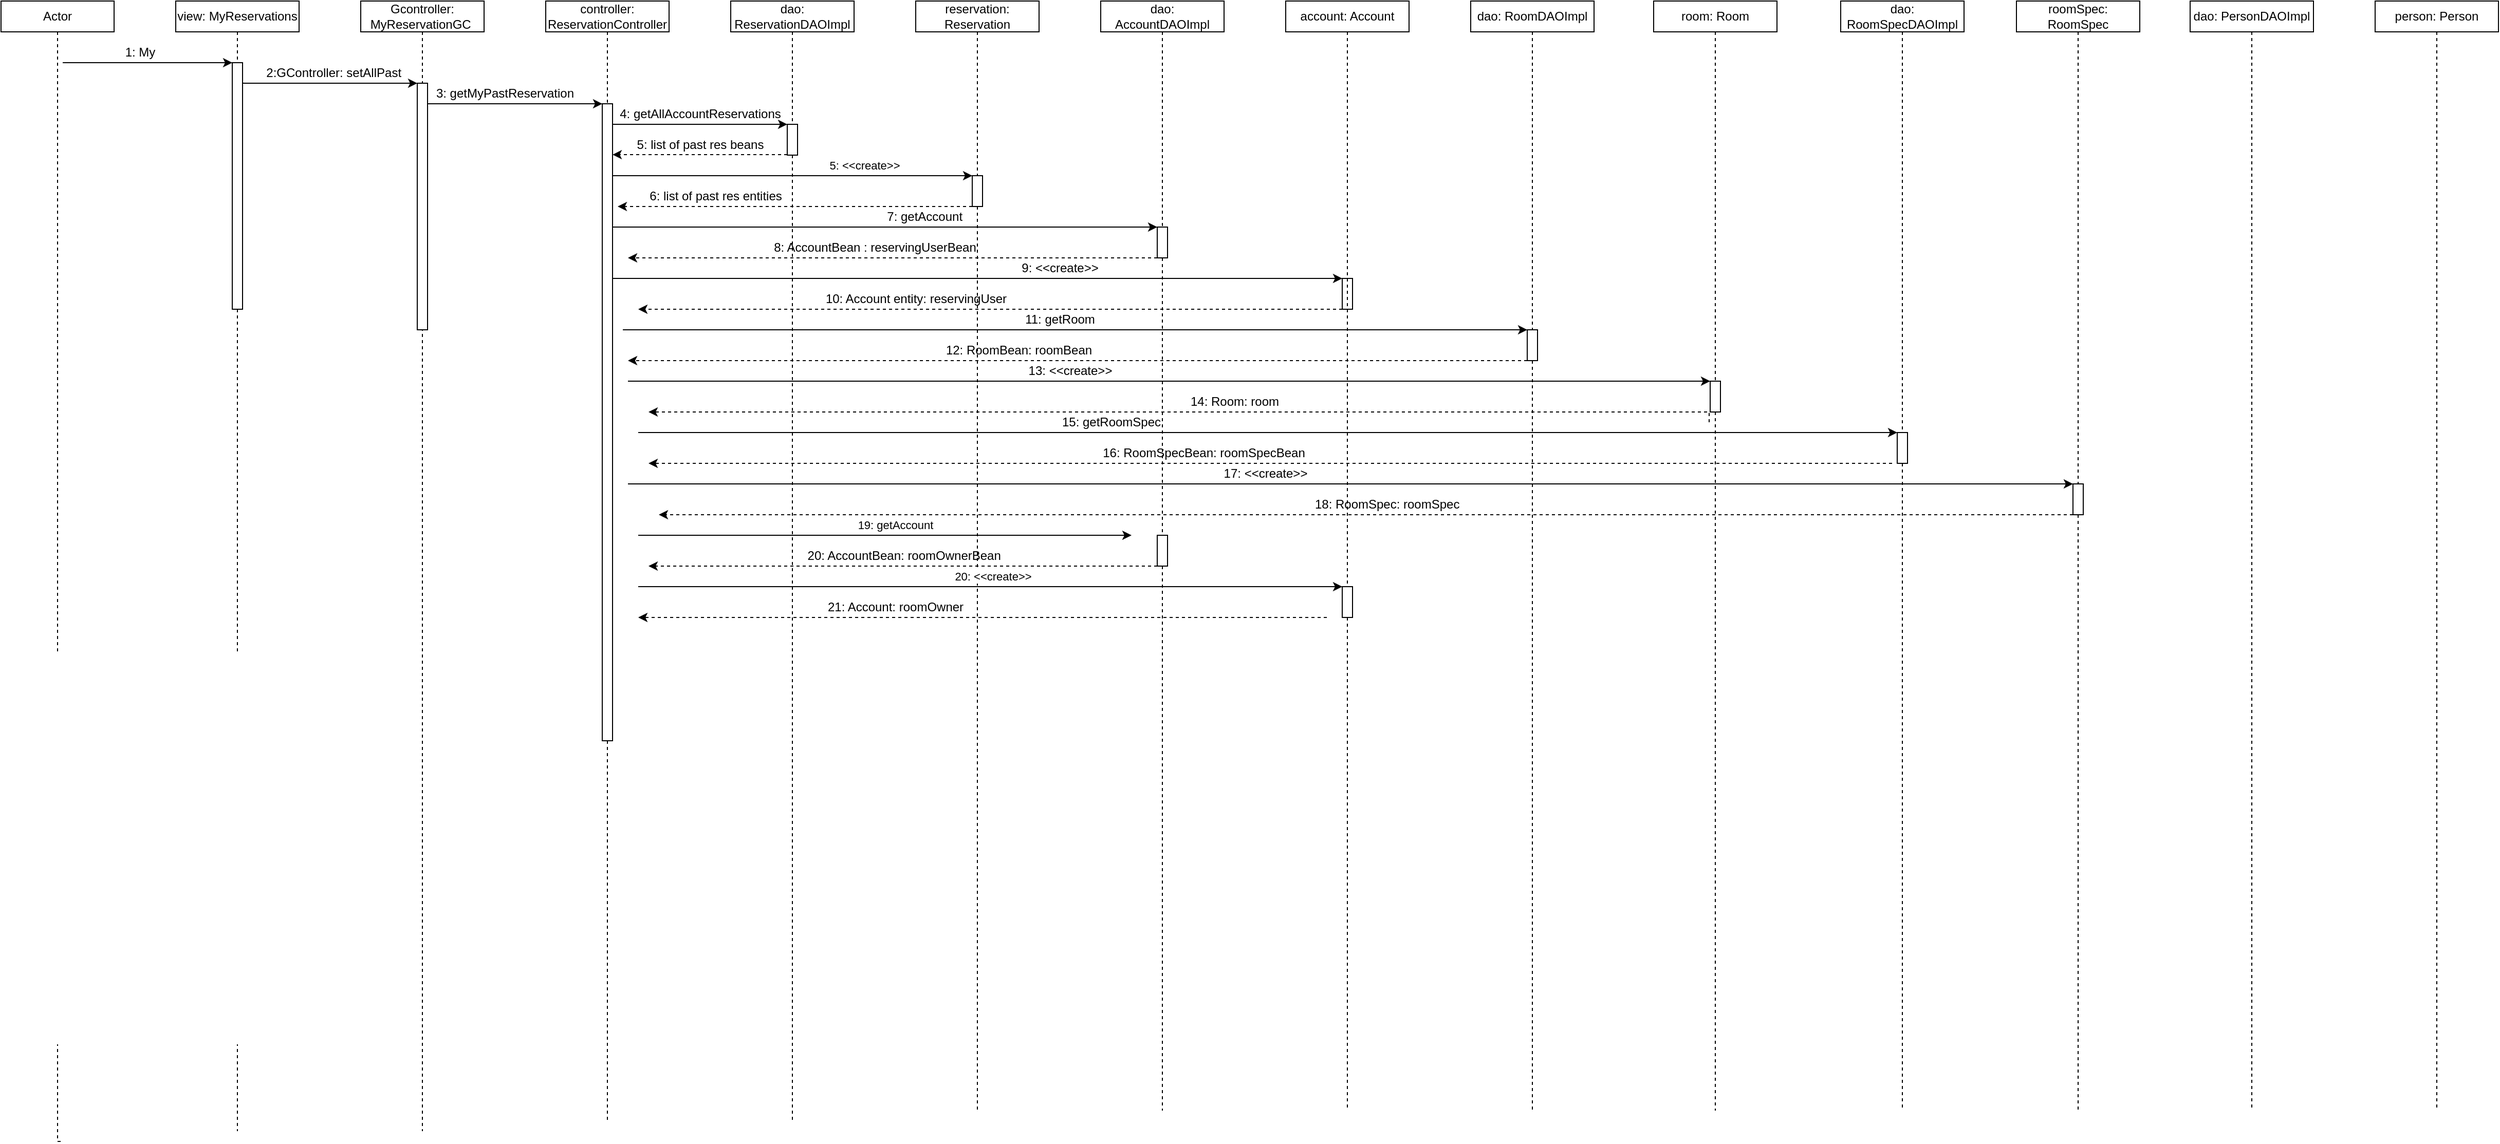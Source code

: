 <mxfile version="14.3.0" type="github">
  <diagram id="UIl6maEpT-ETIeLg9DOF" name="Page-1">
    <mxGraphModel dx="1776" dy="922" grid="1" gridSize="10" guides="1" tooltips="1" connect="1" arrows="1" fold="1" page="1" pageScale="1" pageWidth="827" pageHeight="1169" math="0" shadow="0">
      <root>
        <mxCell id="0" />
        <mxCell id="1" parent="0" />
        <mxCell id="njHftQt_05gtDWMgDomF-2" style="edgeStyle=orthogonalEdgeStyle;rounded=0;orthogonalLoop=1;jettySize=auto;html=1;endArrow=none;endFill=0;dashed=1;" edge="1" parent="1" source="njHftQt_05gtDWMgDomF-1">
          <mxGeometry relative="1" as="geometry">
            <mxPoint x="100" y="1150" as="targetPoint" />
            <Array as="points">
              <mxPoint x="95" y="1150" />
            </Array>
          </mxGeometry>
        </mxCell>
        <mxCell id="njHftQt_05gtDWMgDomF-1" value="Actor" style="rounded=0;whiteSpace=wrap;html=1;" vertex="1" parent="1">
          <mxGeometry x="40" y="40" width="110" height="30" as="geometry" />
        </mxCell>
        <mxCell id="njHftQt_05gtDWMgDomF-16" style="edgeStyle=orthogonalEdgeStyle;rounded=0;orthogonalLoop=1;jettySize=auto;html=1;dashed=1;endArrow=none;endFill=0;" edge="1" parent="1" source="njHftQt_05gtDWMgDomF-3">
          <mxGeometry relative="1" as="geometry">
            <mxPoint x="270" y="1140" as="targetPoint" />
            <Array as="points">
              <mxPoint x="270" y="1140" />
            </Array>
          </mxGeometry>
        </mxCell>
        <mxCell id="njHftQt_05gtDWMgDomF-3" value="view: MyReservations" style="rounded=0;whiteSpace=wrap;html=1;" vertex="1" parent="1">
          <mxGeometry x="210" y="40" width="120" height="30" as="geometry" />
        </mxCell>
        <mxCell id="njHftQt_05gtDWMgDomF-17" style="edgeStyle=orthogonalEdgeStyle;rounded=0;orthogonalLoop=1;jettySize=auto;html=1;dashed=1;endArrow=none;endFill=0;" edge="1" parent="1" source="njHftQt_05gtDWMgDomF-4">
          <mxGeometry relative="1" as="geometry">
            <mxPoint x="450.0" y="1140" as="targetPoint" />
          </mxGeometry>
        </mxCell>
        <mxCell id="njHftQt_05gtDWMgDomF-4" value="Gcontroller: MyReservationGC&amp;nbsp;" style="rounded=0;whiteSpace=wrap;html=1;" vertex="1" parent="1">
          <mxGeometry x="390" y="40" width="120" height="30" as="geometry" />
        </mxCell>
        <mxCell id="njHftQt_05gtDWMgDomF-18" style="edgeStyle=orthogonalEdgeStyle;rounded=0;orthogonalLoop=1;jettySize=auto;html=1;dashed=1;endArrow=none;endFill=0;" edge="1" parent="1" source="njHftQt_05gtDWMgDomF-35">
          <mxGeometry relative="1" as="geometry">
            <mxPoint x="630.0" y="1130" as="targetPoint" />
          </mxGeometry>
        </mxCell>
        <mxCell id="njHftQt_05gtDWMgDomF-5" value="controller: ReservationController" style="rounded=0;whiteSpace=wrap;html=1;" vertex="1" parent="1">
          <mxGeometry x="570" y="40" width="120" height="30" as="geometry" />
        </mxCell>
        <mxCell id="njHftQt_05gtDWMgDomF-19" style="edgeStyle=orthogonalEdgeStyle;rounded=0;orthogonalLoop=1;jettySize=auto;html=1;dashed=1;endArrow=none;endFill=0;" edge="1" parent="1" source="njHftQt_05gtDWMgDomF-39">
          <mxGeometry relative="1" as="geometry">
            <mxPoint x="810" y="1130" as="targetPoint" />
          </mxGeometry>
        </mxCell>
        <mxCell id="njHftQt_05gtDWMgDomF-52" value="5: &amp;lt;&amp;lt;create&amp;gt;&amp;gt;" style="edgeLabel;html=1;align=center;verticalAlign=middle;resizable=0;points=[];" vertex="1" connectable="0" parent="njHftQt_05gtDWMgDomF-19">
          <mxGeometry x="-0.969" y="1" relative="1" as="geometry">
            <mxPoint x="69" y="-4.76" as="offset" />
          </mxGeometry>
        </mxCell>
        <mxCell id="njHftQt_05gtDWMgDomF-6" value="dao: ReservationDAOImpl" style="rounded=0;whiteSpace=wrap;html=1;" vertex="1" parent="1">
          <mxGeometry x="750" y="40" width="120" height="30" as="geometry" />
        </mxCell>
        <mxCell id="njHftQt_05gtDWMgDomF-21" style="edgeStyle=orthogonalEdgeStyle;rounded=0;orthogonalLoop=1;jettySize=auto;html=1;dashed=1;endArrow=none;endFill=0;" edge="1" parent="1" source="njHftQt_05gtDWMgDomF-94">
          <mxGeometry relative="1" as="geometry">
            <mxPoint x="1170" y="1120" as="targetPoint" />
          </mxGeometry>
        </mxCell>
        <mxCell id="njHftQt_05gtDWMgDomF-7" value="dao: AccountDAOImpl" style="rounded=0;whiteSpace=wrap;html=1;" vertex="1" parent="1">
          <mxGeometry x="1110" y="40" width="120" height="30" as="geometry" />
        </mxCell>
        <mxCell id="njHftQt_05gtDWMgDomF-25" style="edgeStyle=orthogonalEdgeStyle;rounded=0;orthogonalLoop=1;jettySize=auto;html=1;dashed=1;endArrow=none;endFill=0;" edge="1" parent="1" source="njHftQt_05gtDWMgDomF-68">
          <mxGeometry relative="1" as="geometry">
            <mxPoint x="1530" y="1120" as="targetPoint" />
          </mxGeometry>
        </mxCell>
        <mxCell id="njHftQt_05gtDWMgDomF-8" value="dao: RoomDAOImpl" style="rounded=0;whiteSpace=wrap;html=1;" vertex="1" parent="1">
          <mxGeometry x="1470" y="40" width="120" height="30" as="geometry" />
        </mxCell>
        <mxCell id="njHftQt_05gtDWMgDomF-27" style="edgeStyle=orthogonalEdgeStyle;rounded=0;orthogonalLoop=1;jettySize=auto;html=1;dashed=1;endArrow=none;endFill=0;" edge="1" parent="1" source="njHftQt_05gtDWMgDomF-80">
          <mxGeometry relative="1" as="geometry">
            <mxPoint x="1890" y="1120" as="targetPoint" />
          </mxGeometry>
        </mxCell>
        <mxCell id="njHftQt_05gtDWMgDomF-9" value="dao: RoomSpecDAOImpl" style="rounded=0;whiteSpace=wrap;html=1;" vertex="1" parent="1">
          <mxGeometry x="1830" y="40" width="120" height="30" as="geometry" />
        </mxCell>
        <mxCell id="njHftQt_05gtDWMgDomF-23" style="edgeStyle=orthogonalEdgeStyle;rounded=0;orthogonalLoop=1;jettySize=auto;html=1;dashed=1;endArrow=none;endFill=0;" edge="1" parent="1" source="njHftQt_05gtDWMgDomF-10">
          <mxGeometry relative="1" as="geometry">
            <mxPoint x="2230" y="1120" as="targetPoint" />
          </mxGeometry>
        </mxCell>
        <mxCell id="njHftQt_05gtDWMgDomF-10" value="dao: PersonDAOImpl" style="rounded=0;whiteSpace=wrap;html=1;" vertex="1" parent="1">
          <mxGeometry x="2170" y="40" width="120" height="30" as="geometry" />
        </mxCell>
        <mxCell id="njHftQt_05gtDWMgDomF-22" style="edgeStyle=orthogonalEdgeStyle;rounded=0;orthogonalLoop=1;jettySize=auto;html=1;dashed=1;endArrow=none;endFill=0;" edge="1" parent="1" source="njHftQt_05gtDWMgDomF-101">
          <mxGeometry relative="1" as="geometry">
            <mxPoint x="1350" y="1120" as="targetPoint" />
          </mxGeometry>
        </mxCell>
        <mxCell id="njHftQt_05gtDWMgDomF-11" value="account: Account" style="rounded=0;whiteSpace=wrap;html=1;" vertex="1" parent="1">
          <mxGeometry x="1290" y="40" width="120" height="30" as="geometry" />
        </mxCell>
        <mxCell id="njHftQt_05gtDWMgDomF-24" style="edgeStyle=orthogonalEdgeStyle;rounded=0;orthogonalLoop=1;jettySize=auto;html=1;dashed=1;endArrow=none;endFill=0;" edge="1" parent="1" source="njHftQt_05gtDWMgDomF-12">
          <mxGeometry relative="1" as="geometry">
            <mxPoint x="2410" y="1120" as="targetPoint" />
          </mxGeometry>
        </mxCell>
        <mxCell id="njHftQt_05gtDWMgDomF-12" value="person: Person" style="rounded=0;whiteSpace=wrap;html=1;" vertex="1" parent="1">
          <mxGeometry x="2350" y="40" width="120" height="30" as="geometry" />
        </mxCell>
        <mxCell id="njHftQt_05gtDWMgDomF-26" style="edgeStyle=orthogonalEdgeStyle;rounded=0;orthogonalLoop=1;jettySize=auto;html=1;dashed=1;endArrow=none;endFill=0;" edge="1" parent="1" source="njHftQt_05gtDWMgDomF-72">
          <mxGeometry relative="1" as="geometry">
            <mxPoint x="1708" y="1120" as="targetPoint" />
          </mxGeometry>
        </mxCell>
        <mxCell id="njHftQt_05gtDWMgDomF-13" value="room: Room" style="rounded=0;whiteSpace=wrap;html=1;" vertex="1" parent="1">
          <mxGeometry x="1648" y="40" width="120" height="30" as="geometry" />
        </mxCell>
        <mxCell id="njHftQt_05gtDWMgDomF-28" style="edgeStyle=orthogonalEdgeStyle;rounded=0;orthogonalLoop=1;jettySize=auto;html=1;dashed=1;endArrow=none;endFill=0;" edge="1" parent="1" source="njHftQt_05gtDWMgDomF-84">
          <mxGeometry relative="1" as="geometry">
            <mxPoint x="2061.0" y="1120" as="targetPoint" />
          </mxGeometry>
        </mxCell>
        <mxCell id="njHftQt_05gtDWMgDomF-14" value="roomSpec: RoomSpec" style="rounded=0;whiteSpace=wrap;html=1;" vertex="1" parent="1">
          <mxGeometry x="2001" y="40" width="120" height="30" as="geometry" />
        </mxCell>
        <mxCell id="njHftQt_05gtDWMgDomF-20" style="edgeStyle=orthogonalEdgeStyle;rounded=0;orthogonalLoop=1;jettySize=auto;html=1;dashed=1;endArrow=none;endFill=0;" edge="1" parent="1" source="njHftQt_05gtDWMgDomF-45">
          <mxGeometry relative="1" as="geometry">
            <mxPoint x="990" y="1121.633" as="targetPoint" />
          </mxGeometry>
        </mxCell>
        <mxCell id="njHftQt_05gtDWMgDomF-15" value="reservation: Reservation" style="rounded=0;whiteSpace=wrap;html=1;" vertex="1" parent="1">
          <mxGeometry x="930" y="40" width="120" height="30" as="geometry" />
        </mxCell>
        <mxCell id="njHftQt_05gtDWMgDomF-30" style="edgeStyle=orthogonalEdgeStyle;rounded=0;orthogonalLoop=1;jettySize=auto;html=1;exitX=0;exitY=1;exitDx=0;exitDy=0;endArrow=classic;endFill=1;entryX=0;entryY=1;entryDx=0;entryDy=0;" edge="1" parent="1" target="njHftQt_05gtDWMgDomF-29">
          <mxGeometry relative="1" as="geometry">
            <mxPoint x="100" y="100" as="sourcePoint" />
            <Array as="points">
              <mxPoint x="220" y="100" />
              <mxPoint x="220" y="100" />
            </Array>
          </mxGeometry>
        </mxCell>
        <mxCell id="njHftQt_05gtDWMgDomF-29" value="" style="rounded=0;whiteSpace=wrap;html=1;direction=south;" vertex="1" parent="1">
          <mxGeometry x="265" y="100" width="10" height="240" as="geometry" />
        </mxCell>
        <mxCell id="njHftQt_05gtDWMgDomF-31" value="1: My" style="text;html=1;align=center;verticalAlign=middle;resizable=0;points=[];autosize=1;" vertex="1" parent="1">
          <mxGeometry x="155" y="80" width="40" height="20" as="geometry" />
        </mxCell>
        <mxCell id="njHftQt_05gtDWMgDomF-32" value="" style="rounded=0;whiteSpace=wrap;html=1;direction=south;" vertex="1" parent="1">
          <mxGeometry x="445" y="120" width="10" height="240" as="geometry" />
        </mxCell>
        <mxCell id="njHftQt_05gtDWMgDomF-33" style="edgeStyle=orthogonalEdgeStyle;rounded=0;orthogonalLoop=1;jettySize=auto;html=1;endArrow=classic;endFill=1;entryX=0;entryY=1;entryDx=0;entryDy=0;exitX=0.079;exitY=-0.005;exitDx=0;exitDy=0;exitPerimeter=0;" edge="1" parent="1" source="njHftQt_05gtDWMgDomF-29" target="njHftQt_05gtDWMgDomF-32">
          <mxGeometry relative="1" as="geometry">
            <mxPoint x="440" y="120.0" as="targetPoint" />
            <mxPoint x="280" y="120" as="sourcePoint" />
            <Array as="points">
              <mxPoint x="275" y="120" />
            </Array>
          </mxGeometry>
        </mxCell>
        <mxCell id="njHftQt_05gtDWMgDomF-34" value="2:GController: setAllPast&amp;nbsp;" style="text;html=1;align=center;verticalAlign=middle;resizable=0;points=[];autosize=1;" vertex="1" parent="1">
          <mxGeometry x="290" y="100" width="150" height="20" as="geometry" />
        </mxCell>
        <mxCell id="njHftQt_05gtDWMgDomF-44" style="edgeStyle=orthogonalEdgeStyle;rounded=0;orthogonalLoop=1;jettySize=auto;html=1;exitX=0.292;exitY=0.008;exitDx=0;exitDy=0;endArrow=classic;endFill=1;entryX=0;entryY=1;entryDx=0;entryDy=0;exitPerimeter=0;" edge="1" parent="1" source="njHftQt_05gtDWMgDomF-35" target="njHftQt_05gtDWMgDomF-45">
          <mxGeometry relative="1" as="geometry">
            <mxPoint x="980" y="200" as="targetPoint" />
            <Array as="points">
              <mxPoint x="910" y="210" />
              <mxPoint x="910" y="210" />
            </Array>
          </mxGeometry>
        </mxCell>
        <mxCell id="njHftQt_05gtDWMgDomF-56" style="edgeStyle=orthogonalEdgeStyle;rounded=0;orthogonalLoop=1;jettySize=auto;html=1;endArrow=classic;endFill=1;entryX=0;entryY=1;entryDx=0;entryDy=0;" edge="1" parent="1" source="njHftQt_05gtDWMgDomF-35" target="njHftQt_05gtDWMgDomF-57">
          <mxGeometry relative="1" as="geometry">
            <mxPoint x="1150" y="260" as="targetPoint" />
            <Array as="points">
              <mxPoint x="1040" y="260" />
              <mxPoint x="1040" y="260" />
            </Array>
          </mxGeometry>
        </mxCell>
        <mxCell id="njHftQt_05gtDWMgDomF-35" value="" style="rounded=0;whiteSpace=wrap;html=1;direction=south;" vertex="1" parent="1">
          <mxGeometry x="625" y="140" width="10" height="620" as="geometry" />
        </mxCell>
        <mxCell id="njHftQt_05gtDWMgDomF-36" style="edgeStyle=orthogonalEdgeStyle;rounded=0;orthogonalLoop=1;jettySize=auto;html=1;dashed=1;endArrow=none;endFill=0;" edge="1" parent="1" source="njHftQt_05gtDWMgDomF-5" target="njHftQt_05gtDWMgDomF-35">
          <mxGeometry relative="1" as="geometry">
            <mxPoint x="630.0" y="1130" as="targetPoint" />
            <mxPoint x="630.0" y="70" as="sourcePoint" />
          </mxGeometry>
        </mxCell>
        <mxCell id="njHftQt_05gtDWMgDomF-37" style="edgeStyle=orthogonalEdgeStyle;rounded=0;orthogonalLoop=1;jettySize=auto;html=1;endArrow=classic;endFill=1;entryX=0;entryY=1;entryDx=0;entryDy=0;exitX=0.079;exitY=-0.005;exitDx=0;exitDy=0;exitPerimeter=0;" edge="1" parent="1" target="njHftQt_05gtDWMgDomF-35">
          <mxGeometry relative="1" as="geometry">
            <mxPoint x="624.95" y="141.04" as="targetPoint" />
            <mxPoint x="455.0" y="140.0" as="sourcePoint" />
            <Array as="points">
              <mxPoint x="530" y="140" />
              <mxPoint x="530" y="140" />
            </Array>
          </mxGeometry>
        </mxCell>
        <mxCell id="njHftQt_05gtDWMgDomF-38" value="3: getMyPastReservation" style="text;html=1;align=center;verticalAlign=middle;resizable=0;points=[];autosize=1;" vertex="1" parent="1">
          <mxGeometry x="455" y="120" width="150" height="20" as="geometry" />
        </mxCell>
        <mxCell id="njHftQt_05gtDWMgDomF-39" value="" style="rounded=0;whiteSpace=wrap;html=1;direction=south;" vertex="1" parent="1">
          <mxGeometry x="805" y="160" width="10" height="30" as="geometry" />
        </mxCell>
        <mxCell id="njHftQt_05gtDWMgDomF-40" style="edgeStyle=orthogonalEdgeStyle;rounded=0;orthogonalLoop=1;jettySize=auto;html=1;dashed=1;endArrow=none;endFill=0;" edge="1" parent="1" source="njHftQt_05gtDWMgDomF-6" target="njHftQt_05gtDWMgDomF-39">
          <mxGeometry relative="1" as="geometry">
            <mxPoint x="810" y="1130" as="targetPoint" />
            <mxPoint x="810" y="70" as="sourcePoint" />
          </mxGeometry>
        </mxCell>
        <mxCell id="njHftQt_05gtDWMgDomF-41" style="edgeStyle=orthogonalEdgeStyle;rounded=0;orthogonalLoop=1;jettySize=auto;html=1;endArrow=classic;endFill=1;entryX=0;entryY=1;entryDx=0;entryDy=0;exitX=0.079;exitY=-0.005;exitDx=0;exitDy=0;exitPerimeter=0;" edge="1" parent="1">
          <mxGeometry relative="1" as="geometry">
            <mxPoint x="805" y="160.0" as="targetPoint" />
            <mxPoint x="635" y="160" as="sourcePoint" />
            <Array as="points">
              <mxPoint x="710" y="160" />
              <mxPoint x="710" y="160" />
            </Array>
          </mxGeometry>
        </mxCell>
        <mxCell id="njHftQt_05gtDWMgDomF-42" value="4: getAllAccountReservations" style="text;html=1;align=center;verticalAlign=middle;resizable=0;points=[];autosize=1;" vertex="1" parent="1">
          <mxGeometry x="635" y="140" width="170" height="20" as="geometry" />
        </mxCell>
        <mxCell id="njHftQt_05gtDWMgDomF-43" style="edgeStyle=orthogonalEdgeStyle;rounded=0;orthogonalLoop=1;jettySize=auto;html=1;endArrow=classic;endFill=1;entryX=0;entryY=1;entryDx=0;entryDy=0;exitX=0.079;exitY=-0.005;exitDx=0;exitDy=0;exitPerimeter=0;dashed=1;" edge="1" parent="1">
          <mxGeometry relative="1" as="geometry">
            <mxPoint x="635" y="189.52" as="targetPoint" />
            <mxPoint x="805" y="189.52" as="sourcePoint" />
            <Array as="points">
              <mxPoint x="710" y="189.52" />
              <mxPoint x="710" y="189.52" />
            </Array>
          </mxGeometry>
        </mxCell>
        <mxCell id="njHftQt_05gtDWMgDomF-53" style="edgeStyle=orthogonalEdgeStyle;rounded=0;orthogonalLoop=1;jettySize=auto;html=1;exitX=1;exitY=1;exitDx=0;exitDy=0;endArrow=classic;endFill=1;dashed=1;" edge="1" parent="1" source="njHftQt_05gtDWMgDomF-45">
          <mxGeometry relative="1" as="geometry">
            <mxPoint x="640" y="240" as="targetPoint" />
            <Array as="points">
              <mxPoint x="660" y="240" />
            </Array>
          </mxGeometry>
        </mxCell>
        <mxCell id="njHftQt_05gtDWMgDomF-45" value="" style="rounded=0;whiteSpace=wrap;html=1;direction=south;" vertex="1" parent="1">
          <mxGeometry x="985" y="210" width="10" height="30" as="geometry" />
        </mxCell>
        <mxCell id="njHftQt_05gtDWMgDomF-46" style="edgeStyle=orthogonalEdgeStyle;rounded=0;orthogonalLoop=1;jettySize=auto;html=1;dashed=1;endArrow=none;endFill=0;" edge="1" parent="1" source="njHftQt_05gtDWMgDomF-15" target="njHftQt_05gtDWMgDomF-45">
          <mxGeometry relative="1" as="geometry">
            <mxPoint x="990" y="1121.633" as="targetPoint" />
            <mxPoint x="990" y="70" as="sourcePoint" />
          </mxGeometry>
        </mxCell>
        <mxCell id="njHftQt_05gtDWMgDomF-47" value="5: list of past res beans" style="text;html=1;align=center;verticalAlign=middle;resizable=0;points=[];autosize=1;" vertex="1" parent="1">
          <mxGeometry x="650" y="170" width="140" height="20" as="geometry" />
        </mxCell>
        <mxCell id="njHftQt_05gtDWMgDomF-55" value="6: list of past res entities" style="text;html=1;align=center;verticalAlign=middle;resizable=0;points=[];autosize=1;" vertex="1" parent="1">
          <mxGeometry x="665" y="220" width="140" height="20" as="geometry" />
        </mxCell>
        <mxCell id="njHftQt_05gtDWMgDomF-60" style="edgeStyle=orthogonalEdgeStyle;rounded=0;orthogonalLoop=1;jettySize=auto;html=1;exitX=1;exitY=1;exitDx=0;exitDy=0;dashed=1;endArrow=classic;endFill=1;" edge="1" parent="1" source="njHftQt_05gtDWMgDomF-57">
          <mxGeometry relative="1" as="geometry">
            <mxPoint x="650" y="290" as="targetPoint" />
            <Array as="points">
              <mxPoint x="900" y="290" />
            </Array>
          </mxGeometry>
        </mxCell>
        <mxCell id="njHftQt_05gtDWMgDomF-57" value="" style="rounded=0;whiteSpace=wrap;html=1;direction=south;" vertex="1" parent="1">
          <mxGeometry x="1165" y="260" width="10" height="30" as="geometry" />
        </mxCell>
        <mxCell id="njHftQt_05gtDWMgDomF-58" style="edgeStyle=orthogonalEdgeStyle;rounded=0;orthogonalLoop=1;jettySize=auto;html=1;dashed=1;endArrow=none;endFill=0;" edge="1" parent="1" source="njHftQt_05gtDWMgDomF-7" target="njHftQt_05gtDWMgDomF-57">
          <mxGeometry relative="1" as="geometry">
            <mxPoint x="1170" y="1120" as="targetPoint" />
            <mxPoint x="1170" y="70" as="sourcePoint" />
          </mxGeometry>
        </mxCell>
        <mxCell id="njHftQt_05gtDWMgDomF-59" value="7: getAccount&amp;nbsp;" style="text;html=1;align=center;verticalAlign=middle;resizable=0;points=[];autosize=1;" vertex="1" parent="1">
          <mxGeometry x="895" y="240" width="90" height="20" as="geometry" />
        </mxCell>
        <mxCell id="njHftQt_05gtDWMgDomF-61" value="8: AccountBean : reservingUserBean" style="text;html=1;align=center;verticalAlign=middle;resizable=0;points=[];autosize=1;" vertex="1" parent="1">
          <mxGeometry x="785" y="270" width="210" height="20" as="geometry" />
        </mxCell>
        <mxCell id="njHftQt_05gtDWMgDomF-62" style="edgeStyle=orthogonalEdgeStyle;rounded=0;orthogonalLoop=1;jettySize=auto;html=1;endArrow=classic;endFill=1;entryX=0;entryY=1;entryDx=0;entryDy=0;" edge="1" parent="1" target="njHftQt_05gtDWMgDomF-63">
          <mxGeometry relative="1" as="geometry">
            <mxPoint x="1340" y="310" as="targetPoint" />
            <mxPoint x="635" y="310" as="sourcePoint" />
            <Array as="points">
              <mxPoint x="1170" y="310" />
              <mxPoint x="1170" y="310" />
            </Array>
          </mxGeometry>
        </mxCell>
        <mxCell id="njHftQt_05gtDWMgDomF-63" value="" style="rounded=0;whiteSpace=wrap;html=1;direction=south;" vertex="1" parent="1">
          <mxGeometry x="1345" y="310" width="10" height="30" as="geometry" />
        </mxCell>
        <mxCell id="njHftQt_05gtDWMgDomF-64" value="9: &amp;lt;&amp;lt;create&amp;gt;&amp;gt;" style="text;html=1;align=center;verticalAlign=middle;resizable=0;points=[];autosize=1;" vertex="1" parent="1">
          <mxGeometry x="1025" y="290" width="90" height="20" as="geometry" />
        </mxCell>
        <mxCell id="njHftQt_05gtDWMgDomF-65" style="edgeStyle=orthogonalEdgeStyle;rounded=0;orthogonalLoop=1;jettySize=auto;html=1;exitX=1;exitY=1;exitDx=0;exitDy=0;dashed=1;endArrow=classic;endFill=1;" edge="1" parent="1" source="njHftQt_05gtDWMgDomF-63">
          <mxGeometry relative="1" as="geometry">
            <mxPoint x="1194.78" y="330.24" as="sourcePoint" />
            <mxPoint x="660" y="340" as="targetPoint" />
            <Array as="points">
              <mxPoint x="990" y="340" />
            </Array>
          </mxGeometry>
        </mxCell>
        <mxCell id="njHftQt_05gtDWMgDomF-66" value="10: Account entity: reservingUser" style="text;html=1;align=center;verticalAlign=middle;resizable=0;points=[];autosize=1;" vertex="1" parent="1">
          <mxGeometry x="835" y="320" width="190" height="20" as="geometry" />
        </mxCell>
        <mxCell id="njHftQt_05gtDWMgDomF-67" style="edgeStyle=orthogonalEdgeStyle;rounded=0;orthogonalLoop=1;jettySize=auto;html=1;endArrow=classic;endFill=1;entryX=0;entryY=1;entryDx=0;entryDy=0;" edge="1" parent="1" target="njHftQt_05gtDWMgDomF-68">
          <mxGeometry relative="1" as="geometry">
            <mxPoint x="1520" y="360" as="targetPoint" />
            <mxPoint x="645" y="360" as="sourcePoint" />
            <Array as="points">
              <mxPoint x="1310" y="360" />
              <mxPoint x="1310" y="360" />
            </Array>
          </mxGeometry>
        </mxCell>
        <mxCell id="njHftQt_05gtDWMgDomF-68" value="" style="rounded=0;whiteSpace=wrap;html=1;direction=south;" vertex="1" parent="1">
          <mxGeometry x="1525" y="360" width="10" height="30" as="geometry" />
        </mxCell>
        <mxCell id="njHftQt_05gtDWMgDomF-69" style="edgeStyle=orthogonalEdgeStyle;rounded=0;orthogonalLoop=1;jettySize=auto;html=1;dashed=1;endArrow=none;endFill=0;" edge="1" parent="1" source="njHftQt_05gtDWMgDomF-8" target="njHftQt_05gtDWMgDomF-68">
          <mxGeometry relative="1" as="geometry">
            <mxPoint x="1530" y="1120" as="targetPoint" />
            <mxPoint x="1530" y="70" as="sourcePoint" />
          </mxGeometry>
        </mxCell>
        <mxCell id="njHftQt_05gtDWMgDomF-70" style="edgeStyle=orthogonalEdgeStyle;rounded=0;orthogonalLoop=1;jettySize=auto;html=1;exitX=1;exitY=1;exitDx=0;exitDy=0;dashed=1;endArrow=classic;endFill=1;" edge="1" parent="1" source="njHftQt_05gtDWMgDomF-68">
          <mxGeometry relative="1" as="geometry">
            <mxPoint x="1512.5" y="390" as="sourcePoint" />
            <mxPoint x="650" y="390" as="targetPoint" />
            <Array as="points">
              <mxPoint x="660" y="390" />
            </Array>
          </mxGeometry>
        </mxCell>
        <mxCell id="njHftQt_05gtDWMgDomF-71" style="edgeStyle=orthogonalEdgeStyle;rounded=0;orthogonalLoop=1;jettySize=auto;html=1;endArrow=classic;endFill=1;entryX=0;entryY=1;entryDx=0;entryDy=0;" edge="1" parent="1" target="njHftQt_05gtDWMgDomF-72">
          <mxGeometry relative="1" as="geometry">
            <mxPoint x="1680" y="420" as="targetPoint" />
            <mxPoint x="650" y="410" as="sourcePoint" />
            <Array as="points">
              <mxPoint x="670" y="410" />
            </Array>
          </mxGeometry>
        </mxCell>
        <mxCell id="njHftQt_05gtDWMgDomF-72" value="" style="rounded=0;whiteSpace=wrap;html=1;direction=south;" vertex="1" parent="1">
          <mxGeometry x="1703" y="410" width="10" height="30" as="geometry" />
        </mxCell>
        <mxCell id="njHftQt_05gtDWMgDomF-73" style="edgeStyle=orthogonalEdgeStyle;rounded=0;orthogonalLoop=1;jettySize=auto;html=1;dashed=1;endArrow=none;endFill=0;" edge="1" parent="1" source="njHftQt_05gtDWMgDomF-13" target="njHftQt_05gtDWMgDomF-72">
          <mxGeometry relative="1" as="geometry">
            <mxPoint x="1708" y="1120" as="targetPoint" />
            <mxPoint x="1708" y="70" as="sourcePoint" />
          </mxGeometry>
        </mxCell>
        <mxCell id="njHftQt_05gtDWMgDomF-74" value="11: getRoom" style="text;html=1;align=center;verticalAlign=middle;resizable=0;points=[];autosize=1;" vertex="1" parent="1">
          <mxGeometry x="1030" y="340" width="80" height="20" as="geometry" />
        </mxCell>
        <mxCell id="njHftQt_05gtDWMgDomF-75" value="12: RoomBean: roomBean" style="text;html=1;align=center;verticalAlign=middle;resizable=0;points=[];autosize=1;" vertex="1" parent="1">
          <mxGeometry x="950" y="370" width="160" height="20" as="geometry" />
        </mxCell>
        <mxCell id="njHftQt_05gtDWMgDomF-76" value="13: &amp;lt;&amp;lt;create&amp;gt;&amp;gt;" style="text;html=1;align=center;verticalAlign=middle;resizable=0;points=[];autosize=1;" vertex="1" parent="1">
          <mxGeometry x="1030" y="390" width="100" height="20" as="geometry" />
        </mxCell>
        <mxCell id="njHftQt_05gtDWMgDomF-77" style="edgeStyle=orthogonalEdgeStyle;rounded=0;orthogonalLoop=1;jettySize=auto;html=1;exitX=1;exitY=1;exitDx=0;exitDy=0;dashed=1;endArrow=classic;endFill=1;" edge="1" parent="1">
          <mxGeometry relative="1" as="geometry">
            <mxPoint x="1702" y="450" as="sourcePoint" />
            <mxPoint x="670" y="440" as="targetPoint" />
            <Array as="points">
              <mxPoint x="1702" y="440" />
            </Array>
          </mxGeometry>
        </mxCell>
        <mxCell id="njHftQt_05gtDWMgDomF-78" value="14: Room: room" style="text;html=1;align=center;verticalAlign=middle;resizable=0;points=[];autosize=1;" vertex="1" parent="1">
          <mxGeometry x="1190" y="420" width="100" height="20" as="geometry" />
        </mxCell>
        <mxCell id="njHftQt_05gtDWMgDomF-79" style="edgeStyle=orthogonalEdgeStyle;rounded=0;orthogonalLoop=1;jettySize=auto;html=1;endArrow=classic;endFill=1;entryX=0;entryY=1;entryDx=0;entryDy=0;" edge="1" parent="1" target="njHftQt_05gtDWMgDomF-80">
          <mxGeometry relative="1" as="geometry">
            <mxPoint x="1870" y="480" as="targetPoint" />
            <mxPoint x="660" y="460" as="sourcePoint" />
            <Array as="points">
              <mxPoint x="670" y="460" />
            </Array>
          </mxGeometry>
        </mxCell>
        <mxCell id="njHftQt_05gtDWMgDomF-80" value="" style="rounded=0;whiteSpace=wrap;html=1;direction=south;" vertex="1" parent="1">
          <mxGeometry x="1885" y="460" width="10" height="30" as="geometry" />
        </mxCell>
        <mxCell id="njHftQt_05gtDWMgDomF-81" style="edgeStyle=orthogonalEdgeStyle;rounded=0;orthogonalLoop=1;jettySize=auto;html=1;dashed=1;endArrow=none;endFill=0;" edge="1" parent="1" source="njHftQt_05gtDWMgDomF-9" target="njHftQt_05gtDWMgDomF-80">
          <mxGeometry relative="1" as="geometry">
            <mxPoint x="1890" y="1120" as="targetPoint" />
            <mxPoint x="1890" y="70" as="sourcePoint" />
          </mxGeometry>
        </mxCell>
        <mxCell id="njHftQt_05gtDWMgDomF-83" style="edgeStyle=orthogonalEdgeStyle;rounded=0;orthogonalLoop=1;jettySize=auto;html=1;dashed=1;endArrow=classic;endFill=1;" edge="1" parent="1">
          <mxGeometry relative="1" as="geometry">
            <mxPoint x="1880" y="490" as="sourcePoint" />
            <mxPoint x="670" y="490" as="targetPoint" />
            <Array as="points">
              <mxPoint x="790" y="490" />
            </Array>
          </mxGeometry>
        </mxCell>
        <mxCell id="njHftQt_05gtDWMgDomF-85" style="edgeStyle=orthogonalEdgeStyle;rounded=0;orthogonalLoop=1;jettySize=auto;html=1;endArrow=classic;endFill=1;entryX=0;entryY=1;entryDx=0;entryDy=0;" edge="1" parent="1" target="njHftQt_05gtDWMgDomF-84">
          <mxGeometry relative="1" as="geometry">
            <mxPoint x="1875" y="540" as="targetPoint" />
            <mxPoint x="650" y="510" as="sourcePoint" />
            <Array as="points">
              <mxPoint x="680" y="510" />
              <mxPoint x="680" y="510" />
            </Array>
          </mxGeometry>
        </mxCell>
        <mxCell id="njHftQt_05gtDWMgDomF-84" value="" style="rounded=0;whiteSpace=wrap;html=1;direction=south;" vertex="1" parent="1">
          <mxGeometry x="2056" y="510" width="10" height="30" as="geometry" />
        </mxCell>
        <mxCell id="njHftQt_05gtDWMgDomF-87" style="edgeStyle=orthogonalEdgeStyle;rounded=0;orthogonalLoop=1;jettySize=auto;html=1;dashed=1;endArrow=none;endFill=0;" edge="1" parent="1" source="njHftQt_05gtDWMgDomF-14" target="njHftQt_05gtDWMgDomF-84">
          <mxGeometry relative="1" as="geometry">
            <mxPoint x="2061.0" y="1120" as="targetPoint" />
            <mxPoint x="2061.0" y="70" as="sourcePoint" />
          </mxGeometry>
        </mxCell>
        <mxCell id="njHftQt_05gtDWMgDomF-88" style="edgeStyle=orthogonalEdgeStyle;rounded=0;orthogonalLoop=1;jettySize=auto;html=1;dashed=1;endArrow=classic;endFill=1;exitX=1;exitY=1;exitDx=0;exitDy=0;" edge="1" parent="1" source="njHftQt_05gtDWMgDomF-84">
          <mxGeometry relative="1" as="geometry">
            <mxPoint x="2037" y="540" as="sourcePoint" />
            <mxPoint x="680" y="540" as="targetPoint" />
            <Array as="points">
              <mxPoint x="1720" y="540" />
              <mxPoint x="1720" y="540" />
            </Array>
          </mxGeometry>
        </mxCell>
        <mxCell id="njHftQt_05gtDWMgDomF-89" value="15: getRoomSpec" style="text;html=1;align=center;verticalAlign=middle;resizable=0;points=[];autosize=1;" vertex="1" parent="1">
          <mxGeometry x="1065" y="440" width="110" height="20" as="geometry" />
        </mxCell>
        <mxCell id="njHftQt_05gtDWMgDomF-90" value="16: RoomSpecBean: roomSpecBean" style="text;html=1;align=center;verticalAlign=middle;resizable=0;points=[];autosize=1;" vertex="1" parent="1">
          <mxGeometry x="1105" y="470" width="210" height="20" as="geometry" />
        </mxCell>
        <mxCell id="njHftQt_05gtDWMgDomF-91" value="17: &amp;lt;&amp;lt;create&amp;gt;&amp;gt;" style="text;html=1;align=center;verticalAlign=middle;resizable=0;points=[];autosize=1;" vertex="1" parent="1">
          <mxGeometry x="1220" y="490" width="100" height="20" as="geometry" />
        </mxCell>
        <mxCell id="njHftQt_05gtDWMgDomF-92" value="18: RoomSpec: roomSpec&amp;nbsp;" style="text;html=1;align=center;verticalAlign=middle;resizable=0;points=[];autosize=1;" vertex="1" parent="1">
          <mxGeometry x="1310" y="520" width="160" height="20" as="geometry" />
        </mxCell>
        <mxCell id="njHftQt_05gtDWMgDomF-93" style="edgeStyle=orthogonalEdgeStyle;rounded=0;orthogonalLoop=1;jettySize=auto;html=1;endArrow=classic;endFill=1;" edge="1" parent="1">
          <mxGeometry relative="1" as="geometry">
            <mxPoint x="1140" y="560" as="targetPoint" />
            <mxPoint x="660" y="560" as="sourcePoint" />
            <Array as="points">
              <mxPoint x="690" y="560" />
              <mxPoint x="690" y="560" />
            </Array>
          </mxGeometry>
        </mxCell>
        <mxCell id="njHftQt_05gtDWMgDomF-96" value="19: getAccount" style="edgeLabel;html=1;align=center;verticalAlign=middle;resizable=0;points=[];" vertex="1" connectable="0" parent="njHftQt_05gtDWMgDomF-93">
          <mxGeometry x="-0.072" y="5" relative="1" as="geometry">
            <mxPoint x="27.14" y="-5.01" as="offset" />
          </mxGeometry>
        </mxCell>
        <mxCell id="njHftQt_05gtDWMgDomF-97" style="edgeStyle=orthogonalEdgeStyle;rounded=0;orthogonalLoop=1;jettySize=auto;html=1;exitX=1;exitY=1;exitDx=0;exitDy=0;dashed=1;endArrow=classic;endFill=1;" edge="1" parent="1" source="njHftQt_05gtDWMgDomF-94">
          <mxGeometry relative="1" as="geometry">
            <mxPoint x="670" y="590" as="targetPoint" />
            <Array as="points">
              <mxPoint x="819" y="590" />
            </Array>
          </mxGeometry>
        </mxCell>
        <mxCell id="njHftQt_05gtDWMgDomF-94" value="" style="rounded=0;whiteSpace=wrap;html=1;direction=south;" vertex="1" parent="1">
          <mxGeometry x="1165" y="560" width="10" height="30" as="geometry" />
        </mxCell>
        <mxCell id="njHftQt_05gtDWMgDomF-95" style="edgeStyle=orthogonalEdgeStyle;rounded=0;orthogonalLoop=1;jettySize=auto;html=1;dashed=1;endArrow=none;endFill=0;" edge="1" parent="1" source="njHftQt_05gtDWMgDomF-57" target="njHftQt_05gtDWMgDomF-94">
          <mxGeometry relative="1" as="geometry">
            <mxPoint x="1170" y="1120" as="targetPoint" />
            <mxPoint x="1170" y="290" as="sourcePoint" />
          </mxGeometry>
        </mxCell>
        <mxCell id="njHftQt_05gtDWMgDomF-98" value="20: AccountBean: roomOwnerBean&amp;nbsp;" style="text;html=1;align=center;verticalAlign=middle;resizable=0;points=[];autosize=1;" vertex="1" parent="1">
          <mxGeometry x="815" y="570" width="210" height="20" as="geometry" />
        </mxCell>
        <mxCell id="njHftQt_05gtDWMgDomF-99" style="edgeStyle=orthogonalEdgeStyle;rounded=0;orthogonalLoop=1;jettySize=auto;html=1;endArrow=classic;endFill=1;entryX=0;entryY=1;entryDx=0;entryDy=0;" edge="1" parent="1" target="njHftQt_05gtDWMgDomF-101">
          <mxGeometry relative="1" as="geometry">
            <mxPoint x="1140" y="610" as="targetPoint" />
            <mxPoint x="660" y="610" as="sourcePoint" />
            <Array as="points">
              <mxPoint x="1170" y="610" />
              <mxPoint x="1170" y="610" />
            </Array>
          </mxGeometry>
        </mxCell>
        <mxCell id="njHftQt_05gtDWMgDomF-100" value="20: &amp;lt;&amp;lt;create&amp;gt;&amp;gt;" style="edgeLabel;html=1;align=center;verticalAlign=middle;resizable=0;points=[];" vertex="1" connectable="0" parent="njHftQt_05gtDWMgDomF-99">
          <mxGeometry x="-0.072" y="5" relative="1" as="geometry">
            <mxPoint x="27.14" y="-5.01" as="offset" />
          </mxGeometry>
        </mxCell>
        <mxCell id="njHftQt_05gtDWMgDomF-101" value="" style="rounded=0;whiteSpace=wrap;html=1;direction=south;" vertex="1" parent="1">
          <mxGeometry x="1345" y="610" width="10" height="30" as="geometry" />
        </mxCell>
        <mxCell id="njHftQt_05gtDWMgDomF-102" style="edgeStyle=orthogonalEdgeStyle;rounded=0;orthogonalLoop=1;jettySize=auto;html=1;dashed=1;endArrow=none;endFill=0;" edge="1" parent="1" source="njHftQt_05gtDWMgDomF-11" target="njHftQt_05gtDWMgDomF-101">
          <mxGeometry relative="1" as="geometry">
            <mxPoint x="1350" y="1120" as="targetPoint" />
            <mxPoint x="1350" y="70" as="sourcePoint" />
          </mxGeometry>
        </mxCell>
        <mxCell id="njHftQt_05gtDWMgDomF-103" style="edgeStyle=orthogonalEdgeStyle;rounded=0;orthogonalLoop=1;jettySize=auto;html=1;exitX=1;exitY=1;exitDx=0;exitDy=0;dashed=1;endArrow=classic;endFill=1;" edge="1" parent="1">
          <mxGeometry relative="1" as="geometry">
            <mxPoint x="660" y="640" as="targetPoint" />
            <mxPoint x="1330" y="640" as="sourcePoint" />
            <Array as="points">
              <mxPoint x="984" y="640" />
            </Array>
          </mxGeometry>
        </mxCell>
        <mxCell id="njHftQt_05gtDWMgDomF-104" value="21: Account: roomOwner" style="text;html=1;align=center;verticalAlign=middle;resizable=0;points=[];autosize=1;" vertex="1" parent="1">
          <mxGeometry x="835" y="620" width="150" height="20" as="geometry" />
        </mxCell>
      </root>
    </mxGraphModel>
  </diagram>
</mxfile>
